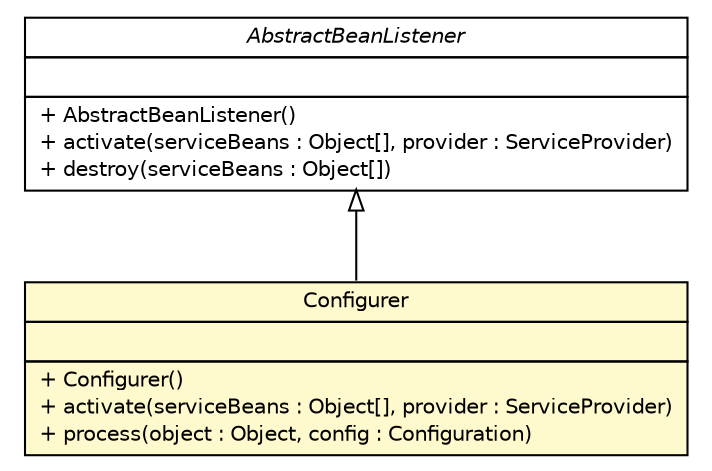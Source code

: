#!/usr/local/bin/dot
#
# Class diagram 
# Generated by UMLGraph version R5_6 (http://www.umlgraph.org/)
#

digraph G {
	edge [fontname="Helvetica",fontsize=10,labelfontname="Helvetica",labelfontsize=10];
	node [fontname="Helvetica",fontsize=10,shape=plaintext];
	nodesep=0.25;
	ranksep=0.5;
	// sorcer.config.Configurer
	c97558 [label=<<table title="sorcer.config.Configurer" border="0" cellborder="1" cellspacing="0" cellpadding="2" port="p" bgcolor="lemonChiffon" href="./Configurer.html">
		<tr><td><table border="0" cellspacing="0" cellpadding="1">
<tr><td align="center" balign="center"> Configurer </td></tr>
		</table></td></tr>
		<tr><td><table border="0" cellspacing="0" cellpadding="1">
<tr><td align="left" balign="left">  </td></tr>
		</table></td></tr>
		<tr><td><table border="0" cellspacing="0" cellpadding="1">
<tr><td align="left" balign="left"> + Configurer() </td></tr>
<tr><td align="left" balign="left"> + activate(serviceBeans : Object[], provider : ServiceProvider) </td></tr>
<tr><td align="left" balign="left"> + process(object : Object, config : Configuration) </td></tr>
		</table></td></tr>
		</table>>, URL="./Configurer.html", fontname="Helvetica", fontcolor="black", fontsize=10.0];
	// sorcer.config.AbstractBeanListener
	c97560 [label=<<table title="sorcer.config.AbstractBeanListener" border="0" cellborder="1" cellspacing="0" cellpadding="2" port="p" href="./AbstractBeanListener.html">
		<tr><td><table border="0" cellspacing="0" cellpadding="1">
<tr><td align="center" balign="center"><font face="Helvetica-Oblique"> AbstractBeanListener </font></td></tr>
		</table></td></tr>
		<tr><td><table border="0" cellspacing="0" cellpadding="1">
<tr><td align="left" balign="left">  </td></tr>
		</table></td></tr>
		<tr><td><table border="0" cellspacing="0" cellpadding="1">
<tr><td align="left" balign="left"> + AbstractBeanListener() </td></tr>
<tr><td align="left" balign="left"> + activate(serviceBeans : Object[], provider : ServiceProvider) </td></tr>
<tr><td align="left" balign="left"> + destroy(serviceBeans : Object[]) </td></tr>
		</table></td></tr>
		</table>>, URL="./AbstractBeanListener.html", fontname="Helvetica", fontcolor="black", fontsize=10.0];
	//sorcer.config.Configurer extends sorcer.config.AbstractBeanListener
	c97560:p -> c97558:p [dir=back,arrowtail=empty];
}

